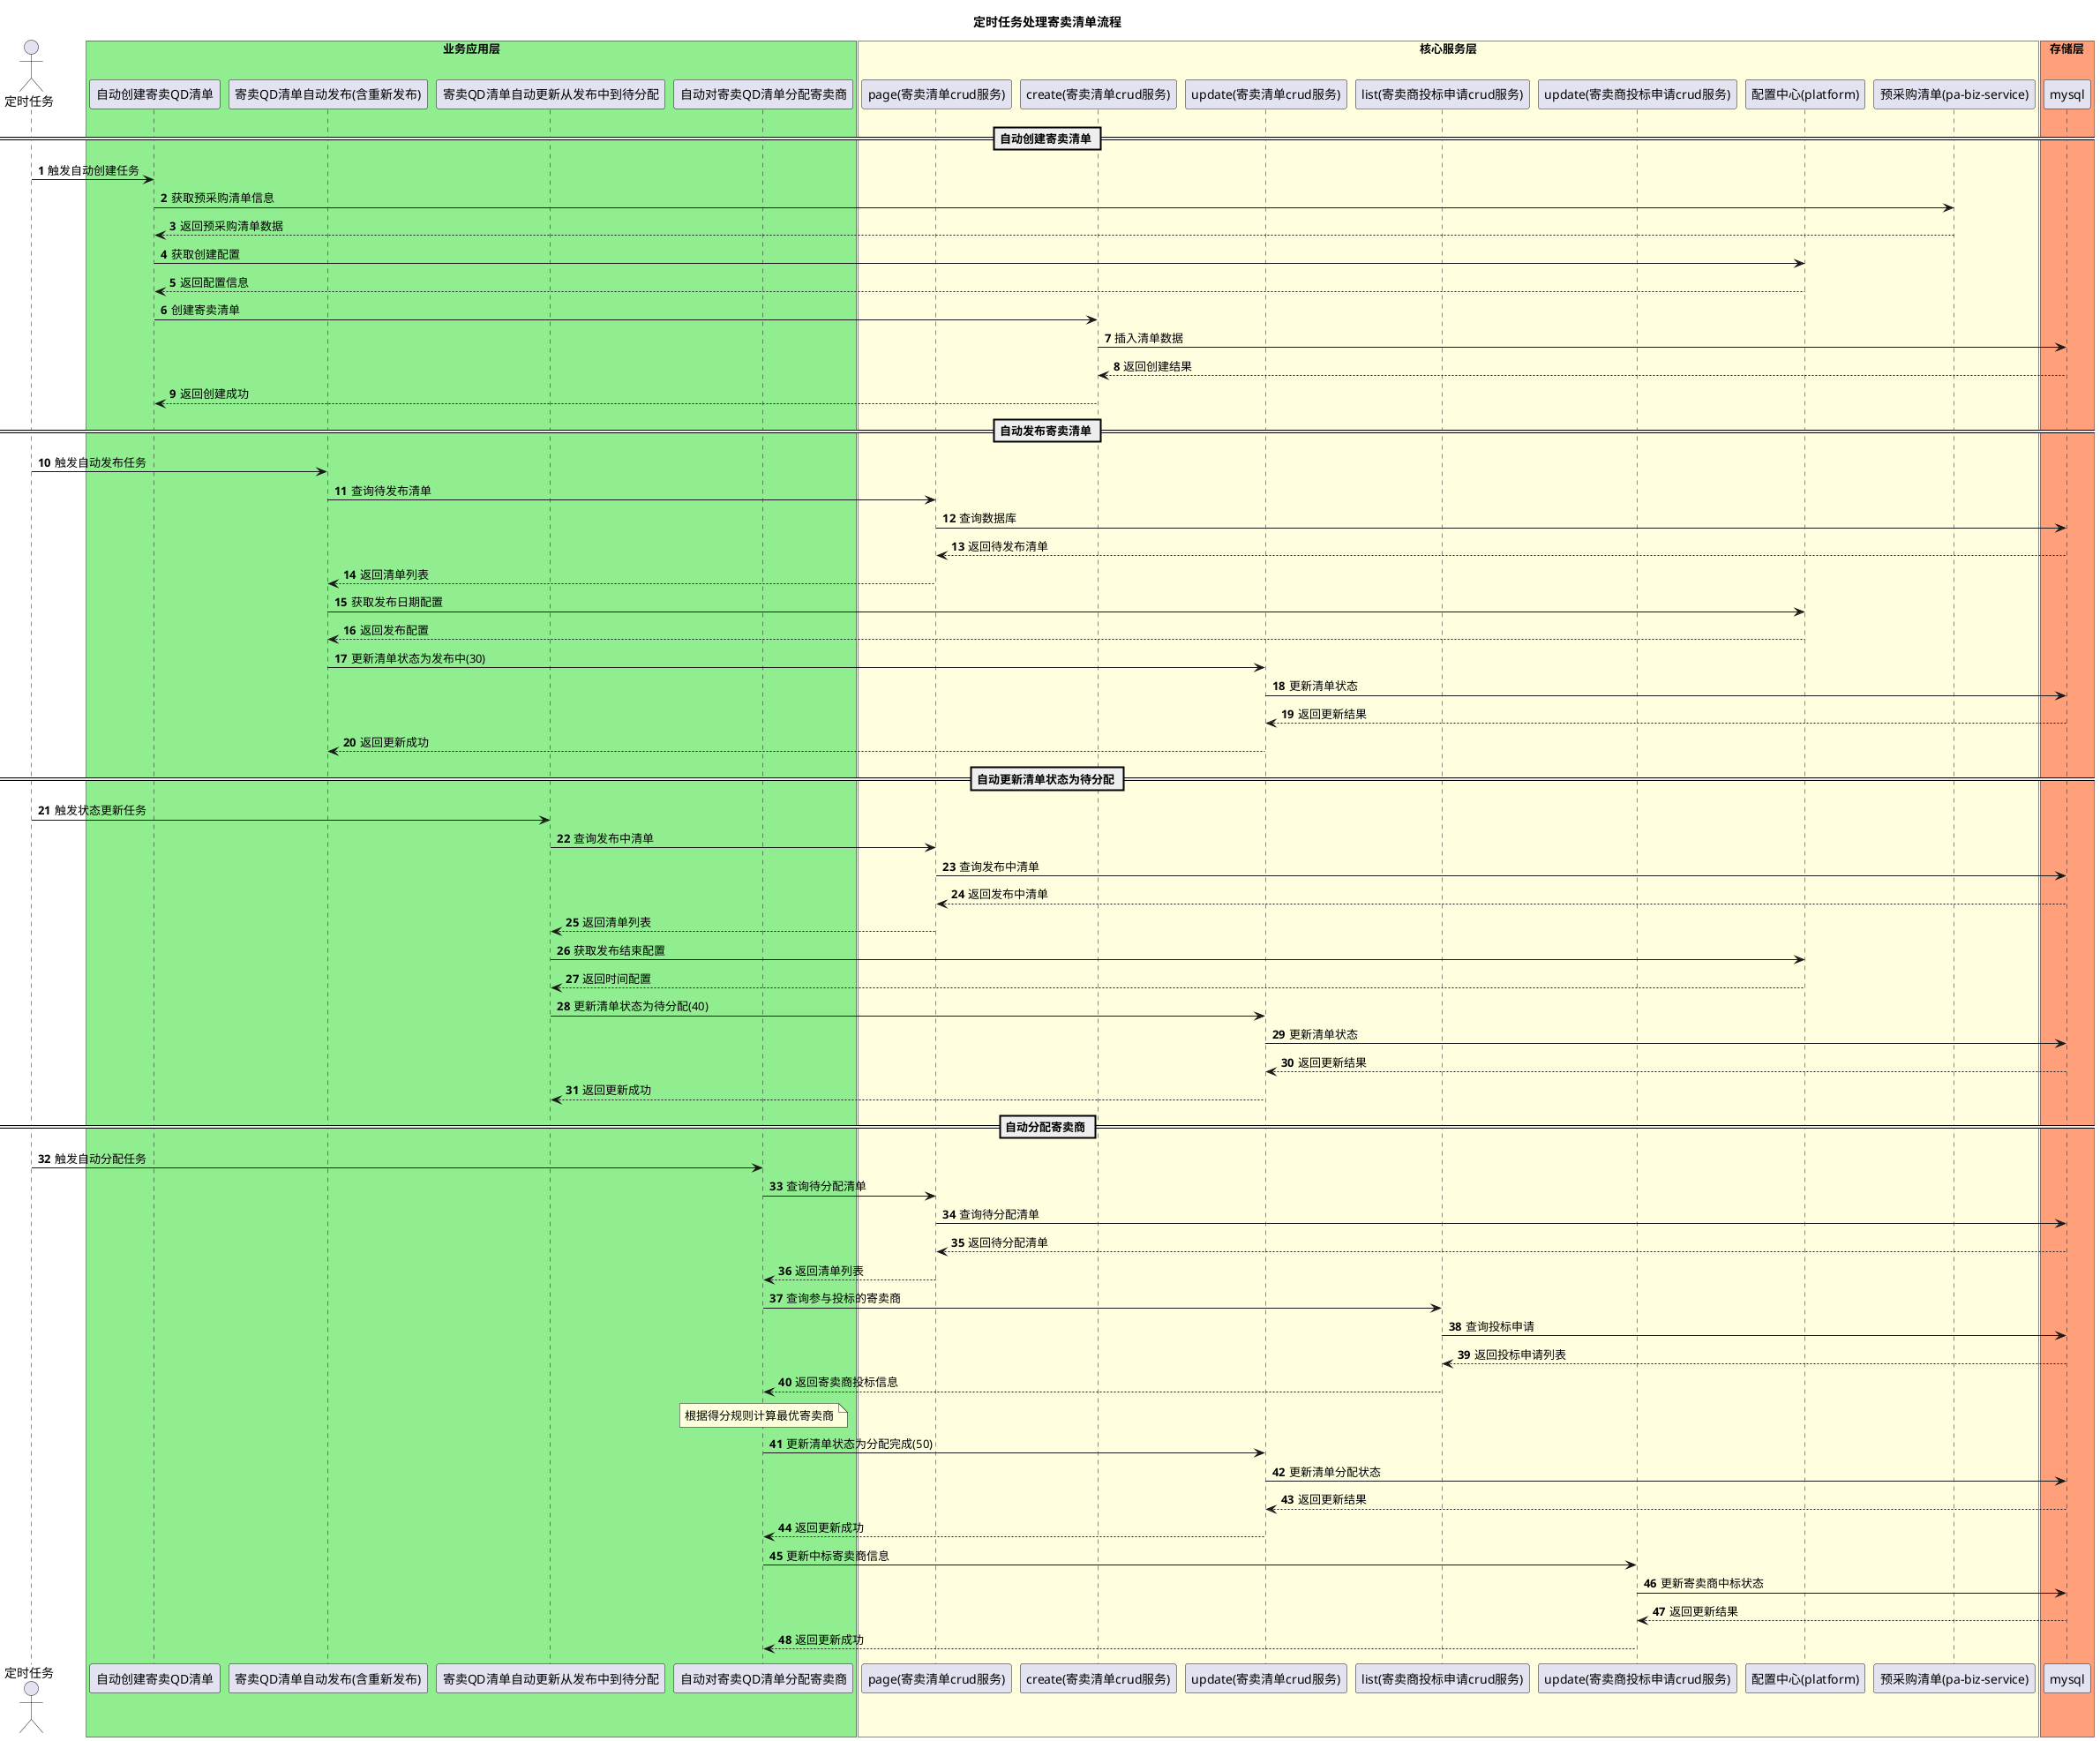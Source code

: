 
@startuml
title 定时任务处理寄卖清单流程
autonumber

actor "定时任务" as job

box "业务应用层" #LightGreen
    participant auto_create as "自动创建寄卖QD清单"
    participant auto_publish as "寄卖QD清单自动发布(含重新发布)"
    participant auto_update as "寄卖QD清单自动更新从发布中到待分配"
    participant auto_assign as "自动对寄卖QD清单分配寄卖商"
end box

box "核心服务层" #LightYellow
    participant search_module as "page(寄卖清单crud服务)"
    participant create_module as "create(寄卖清单crud服务)"
    participant update_module as "update(寄卖清单crud服务)"
    participant list_module as "list(寄卖商投标申请crud服务)"
    participant update_list_module as "update(寄卖商投标申请crud服务)"
    participant config as "配置中心(platform)"
    participant scms_prepurchase as "预采购清单(pa-biz-service)"
end box

box "存储层" #LightSalmon
    participant mysql as "mysql"
end box

== 自动创建寄卖清单 ==
job -> auto_create : 触发自动创建任务
auto_create -> scms_prepurchase : 获取预采购清单信息
scms_prepurchase --> auto_create : 返回预采购清单数据
auto_create -> config : 获取创建配置
config --> auto_create : 返回配置信息
auto_create -> create_module : 创建寄卖清单
create_module -> mysql : 插入清单数据
mysql --> create_module : 返回创建结果
create_module --> auto_create : 返回创建成功

== 自动发布寄卖清单 ==
job -> auto_publish : 触发自动发布任务
auto_publish -> search_module : 查询待发布清单
search_module -> mysql : 查询数据库
mysql --> search_module : 返回待发布清单
search_module --> auto_publish : 返回清单列表
auto_publish -> config : 获取发布日期配置
config --> auto_publish : 返回发布配置
auto_publish -> update_module : 更新清单状态为发布中(30)
update_module -> mysql : 更新清单状态
mysql --> update_module : 返回更新结果
update_module --> auto_publish : 返回更新成功

== 自动更新清单状态为待分配 ==
job -> auto_update : 触发状态更新任务
auto_update -> search_module : 查询发布中清单
search_module -> mysql : 查询发布中清单
mysql --> search_module : 返回发布中清单
search_module --> auto_update : 返回清单列表
auto_update -> config : 获取发布结束配置
config --> auto_update : 返回时间配置
auto_update -> update_module : 更新清单状态为待分配(40)
update_module -> mysql : 更新清单状态
mysql --> update_module : 返回更新结果
update_module --> auto_update : 返回更新成功

== 自动分配寄卖商 ==
job -> auto_assign : 触发自动分配任务
auto_assign -> search_module : 查询待分配清单
search_module -> mysql : 查询待分配清单
mysql --> search_module : 返回待分配清单
search_module --> auto_assign : 返回清单列表
auto_assign -> list_module : 查询参与投标的寄卖商
list_module -> mysql : 查询投标申请
mysql --> list_module : 返回投标申请列表
list_module --> auto_assign : 返回寄卖商投标信息
note over auto_assign: 根据得分规则计算最优寄卖商
auto_assign -> update_module : 更新清单状态为分配完成(50)
update_module -> mysql : 更新清单分配状态
mysql --> update_module : 返回更新结果
update_module --> auto_assign : 返回更新成功
auto_assign -> update_list_module : 更新中标寄卖商信息
update_list_module -> mysql : 更新寄卖商中标状态
mysql --> update_list_module : 返回更新结果
update_list_module --> auto_assign : 返回更新成功

@enduml